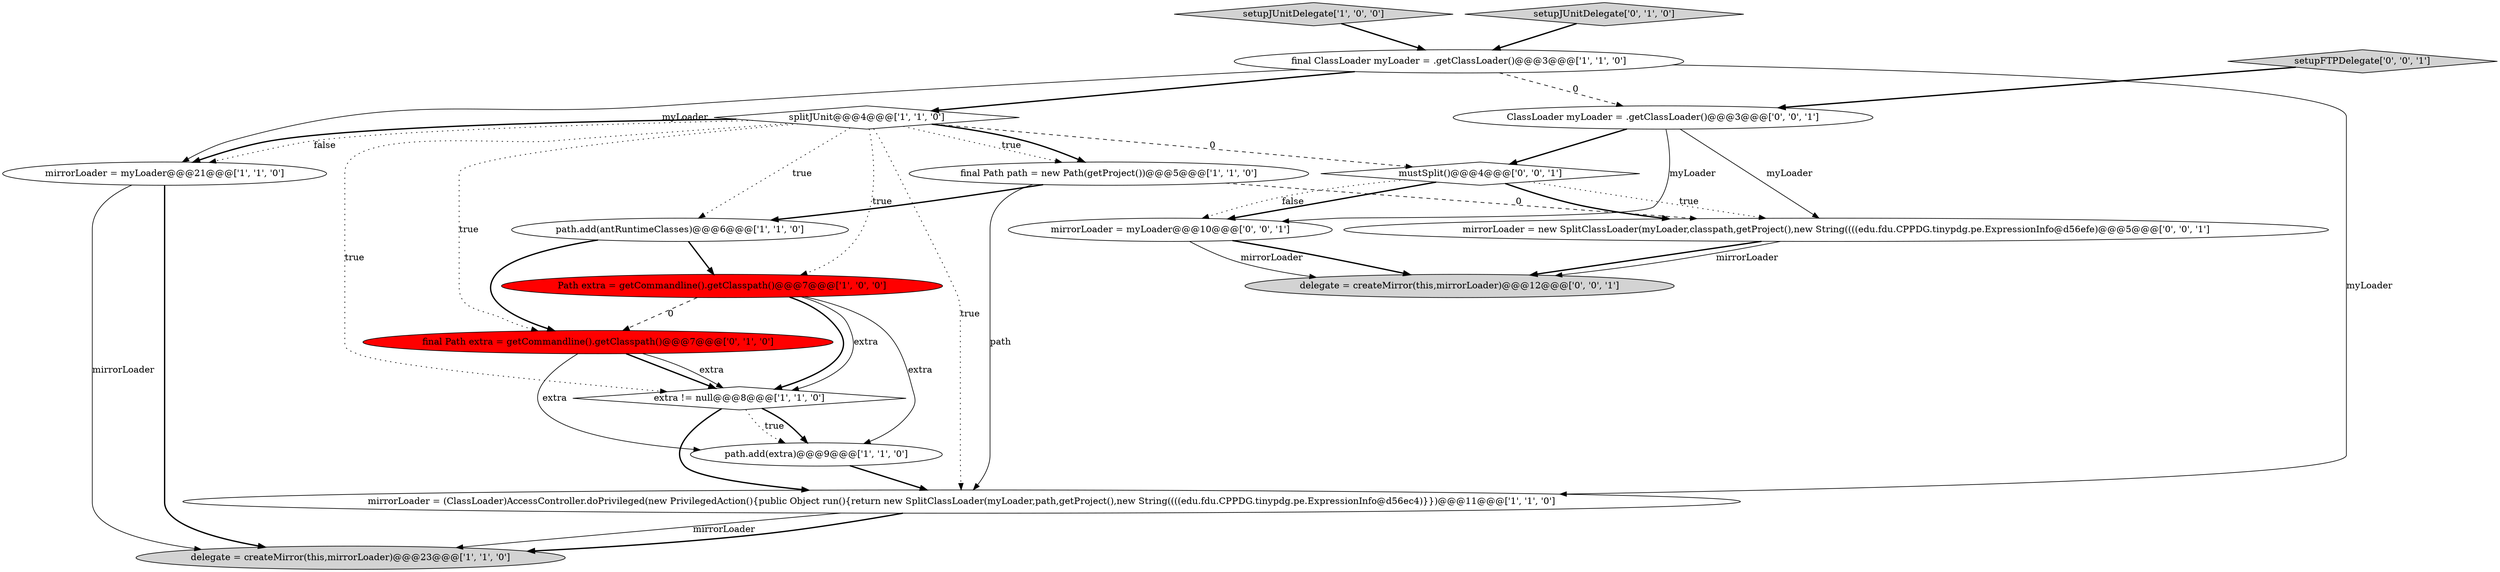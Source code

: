 digraph {
0 [style = filled, label = "splitJUnit@@@4@@@['1', '1', '0']", fillcolor = white, shape = diamond image = "AAA0AAABBB1BBB"];
7 [style = filled, label = "final ClassLoader myLoader = .getClassLoader()@@@3@@@['1', '1', '0']", fillcolor = white, shape = ellipse image = "AAA0AAABBB1BBB"];
5 [style = filled, label = "extra != null@@@8@@@['1', '1', '0']", fillcolor = white, shape = diamond image = "AAA0AAABBB1BBB"];
2 [style = filled, label = "mirrorLoader = myLoader@@@21@@@['1', '1', '0']", fillcolor = white, shape = ellipse image = "AAA0AAABBB1BBB"];
6 [style = filled, label = "mirrorLoader = (ClassLoader)AccessController.doPrivileged(new PrivilegedAction(){public Object run(){return new SplitClassLoader(myLoader,path,getProject(),new String((((edu.fdu.CPPDG.tinypdg.pe.ExpressionInfo@d56ec4)}})@@@11@@@['1', '1', '0']", fillcolor = white, shape = ellipse image = "AAA0AAABBB1BBB"];
8 [style = filled, label = "delegate = createMirror(this,mirrorLoader)@@@23@@@['1', '1', '0']", fillcolor = lightgray, shape = ellipse image = "AAA0AAABBB1BBB"];
9 [style = filled, label = "setupJUnitDelegate['1', '0', '0']", fillcolor = lightgray, shape = diamond image = "AAA0AAABBB1BBB"];
13 [style = filled, label = "ClassLoader myLoader = .getClassLoader()@@@3@@@['0', '0', '1']", fillcolor = white, shape = ellipse image = "AAA0AAABBB3BBB"];
16 [style = filled, label = "delegate = createMirror(this,mirrorLoader)@@@12@@@['0', '0', '1']", fillcolor = lightgray, shape = ellipse image = "AAA0AAABBB3BBB"];
3 [style = filled, label = "path.add(antRuntimeClasses)@@@6@@@['1', '1', '0']", fillcolor = white, shape = ellipse image = "AAA0AAABBB1BBB"];
4 [style = filled, label = "final Path path = new Path(getProject())@@@5@@@['1', '1', '0']", fillcolor = white, shape = ellipse image = "AAA0AAABBB1BBB"];
1 [style = filled, label = "path.add(extra)@@@9@@@['1', '1', '0']", fillcolor = white, shape = ellipse image = "AAA0AAABBB1BBB"];
14 [style = filled, label = "setupFTPDelegate['0', '0', '1']", fillcolor = lightgray, shape = diamond image = "AAA0AAABBB3BBB"];
17 [style = filled, label = "mirrorLoader = myLoader@@@10@@@['0', '0', '1']", fillcolor = white, shape = ellipse image = "AAA0AAABBB3BBB"];
18 [style = filled, label = "mustSplit()@@@4@@@['0', '0', '1']", fillcolor = white, shape = diamond image = "AAA0AAABBB3BBB"];
15 [style = filled, label = "mirrorLoader = new SplitClassLoader(myLoader,classpath,getProject(),new String((((edu.fdu.CPPDG.tinypdg.pe.ExpressionInfo@d56efe)@@@5@@@['0', '0', '1']", fillcolor = white, shape = ellipse image = "AAA0AAABBB3BBB"];
11 [style = filled, label = "setupJUnitDelegate['0', '1', '0']", fillcolor = lightgray, shape = diamond image = "AAA0AAABBB2BBB"];
12 [style = filled, label = "final Path extra = getCommandline().getClasspath()@@@7@@@['0', '1', '0']", fillcolor = red, shape = ellipse image = "AAA1AAABBB2BBB"];
10 [style = filled, label = "Path extra = getCommandline().getClasspath()@@@7@@@['1', '0', '0']", fillcolor = red, shape = ellipse image = "AAA1AAABBB1BBB"];
4->3 [style = bold, label=""];
0->12 [style = dotted, label="true"];
0->5 [style = dotted, label="true"];
12->5 [style = bold, label=""];
10->1 [style = solid, label="extra"];
0->10 [style = dotted, label="true"];
5->1 [style = dotted, label="true"];
0->2 [style = bold, label=""];
2->8 [style = solid, label="mirrorLoader"];
18->15 [style = bold, label=""];
0->4 [style = dotted, label="true"];
18->15 [style = dotted, label="true"];
10->12 [style = dashed, label="0"];
18->17 [style = bold, label=""];
0->2 [style = dotted, label="false"];
7->6 [style = solid, label="myLoader"];
7->0 [style = bold, label=""];
4->6 [style = solid, label="path"];
3->12 [style = bold, label=""];
12->5 [style = solid, label="extra"];
9->7 [style = bold, label=""];
15->16 [style = bold, label=""];
6->8 [style = solid, label="mirrorLoader"];
0->6 [style = dotted, label="true"];
12->1 [style = solid, label="extra"];
17->16 [style = solid, label="mirrorLoader"];
3->10 [style = bold, label=""];
5->1 [style = bold, label=""];
13->17 [style = solid, label="myLoader"];
7->2 [style = solid, label="myLoader"];
1->6 [style = bold, label=""];
10->5 [style = bold, label=""];
5->6 [style = bold, label=""];
15->16 [style = solid, label="mirrorLoader"];
0->4 [style = bold, label=""];
18->17 [style = dotted, label="false"];
4->15 [style = dashed, label="0"];
6->8 [style = bold, label=""];
7->13 [style = dashed, label="0"];
0->18 [style = dashed, label="0"];
10->5 [style = solid, label="extra"];
0->3 [style = dotted, label="true"];
14->13 [style = bold, label=""];
13->15 [style = solid, label="myLoader"];
11->7 [style = bold, label=""];
17->16 [style = bold, label=""];
13->18 [style = bold, label=""];
2->8 [style = bold, label=""];
}
